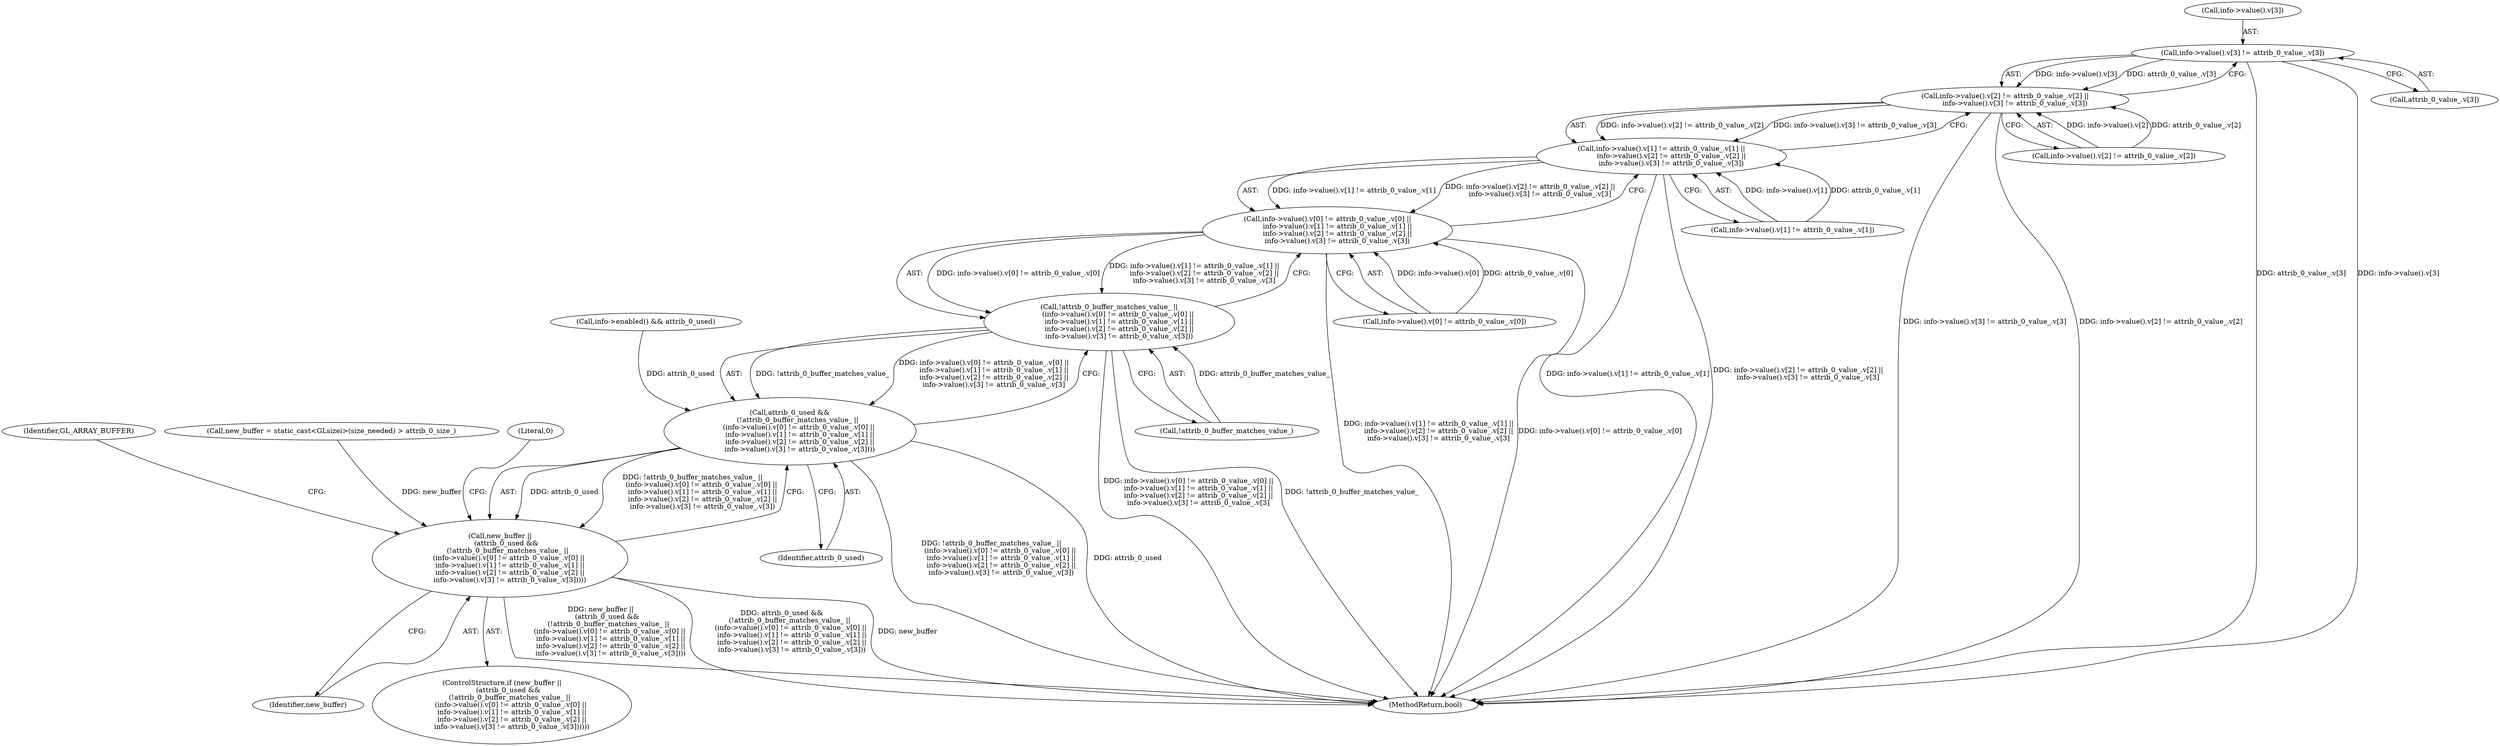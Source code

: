digraph "0_Chrome_3aad1a37affb1ab70d1897f2b03eb8c077264984_1@array" {
"1000253" [label="(Call,info->value().v[3] != attrib_0_value_.v[3])"];
"1000241" [label="(Call,info->value().v[2] != attrib_0_value_.v[2] ||\n         info->value().v[3] != attrib_0_value_.v[3])"];
"1000229" [label="(Call,info->value().v[1] != attrib_0_value_.v[1] ||\n         info->value().v[2] != attrib_0_value_.v[2] ||\n         info->value().v[3] != attrib_0_value_.v[3])"];
"1000217" [label="(Call,info->value().v[0] != attrib_0_value_.v[0] ||\n         info->value().v[1] != attrib_0_value_.v[1] ||\n         info->value().v[2] != attrib_0_value_.v[2] ||\n         info->value().v[3] != attrib_0_value_.v[3])"];
"1000214" [label="(Call,!attrib_0_buffer_matches_value_ ||\n        (info->value().v[0] != attrib_0_value_.v[0] ||\n         info->value().v[1] != attrib_0_value_.v[1] ||\n         info->value().v[2] != attrib_0_value_.v[2] ||\n         info->value().v[3] != attrib_0_value_.v[3]))"];
"1000212" [label="(Call,attrib_0_used &&\n       (!attrib_0_buffer_matches_value_ ||\n        (info->value().v[0] != attrib_0_value_.v[0] ||\n         info->value().v[1] != attrib_0_value_.v[1] ||\n         info->value().v[2] != attrib_0_value_.v[2] ||\n         info->value().v[3] != attrib_0_value_.v[3])))"];
"1000210" [label="(Call,new_buffer ||\n      (attrib_0_used &&\n       (!attrib_0_buffer_matches_value_ ||\n        (info->value().v[0] != attrib_0_value_.v[0] ||\n         info->value().v[1] != attrib_0_value_.v[1] ||\n         info->value().v[2] != attrib_0_value_.v[2] ||\n         info->value().v[3] != attrib_0_value_.v[3]))))"];
"1000267" [label="(Identifier,GL_ARRAY_BUFFER)"];
"1000218" [label="(Call,info->value().v[0] != attrib_0_value_.v[0])"];
"1000210" [label="(Call,new_buffer ||\n      (attrib_0_used &&\n       (!attrib_0_buffer_matches_value_ ||\n        (info->value().v[0] != attrib_0_value_.v[0] ||\n         info->value().v[1] != attrib_0_value_.v[1] ||\n         info->value().v[2] != attrib_0_value_.v[2] ||\n         info->value().v[3] != attrib_0_value_.v[3]))))"];
"1000130" [label="(Call,info->enabled() && attrib_0_used)"];
"1000213" [label="(Identifier,attrib_0_used)"];
"1000305" [label="(MethodReturn,bool)"];
"1000215" [label="(Call,!attrib_0_buffer_matches_value_)"];
"1000229" [label="(Call,info->value().v[1] != attrib_0_value_.v[1] ||\n         info->value().v[2] != attrib_0_value_.v[2] ||\n         info->value().v[3] != attrib_0_value_.v[3])"];
"1000242" [label="(Call,info->value().v[2] != attrib_0_value_.v[2])"];
"1000241" [label="(Call,info->value().v[2] != attrib_0_value_.v[2] ||\n         info->value().v[3] != attrib_0_value_.v[3])"];
"1000179" [label="(Call,new_buffer = static_cast<GLsizei>(size_needed) > attrib_0_size_)"];
"1000288" [label="(Literal,0)"];
"1000230" [label="(Call,info->value().v[1] != attrib_0_value_.v[1])"];
"1000212" [label="(Call,attrib_0_used &&\n       (!attrib_0_buffer_matches_value_ ||\n        (info->value().v[0] != attrib_0_value_.v[0] ||\n         info->value().v[1] != attrib_0_value_.v[1] ||\n         info->value().v[2] != attrib_0_value_.v[2] ||\n         info->value().v[3] != attrib_0_value_.v[3])))"];
"1000254" [label="(Call,info->value().v[3])"];
"1000253" [label="(Call,info->value().v[3] != attrib_0_value_.v[3])"];
"1000217" [label="(Call,info->value().v[0] != attrib_0_value_.v[0] ||\n         info->value().v[1] != attrib_0_value_.v[1] ||\n         info->value().v[2] != attrib_0_value_.v[2] ||\n         info->value().v[3] != attrib_0_value_.v[3])"];
"1000211" [label="(Identifier,new_buffer)"];
"1000209" [label="(ControlStructure,if (new_buffer ||\n      (attrib_0_used &&\n       (!attrib_0_buffer_matches_value_ ||\n        (info->value().v[0] != attrib_0_value_.v[0] ||\n         info->value().v[1] != attrib_0_value_.v[1] ||\n         info->value().v[2] != attrib_0_value_.v[2] ||\n         info->value().v[3] != attrib_0_value_.v[3])))))"];
"1000259" [label="(Call,attrib_0_value_.v[3])"];
"1000214" [label="(Call,!attrib_0_buffer_matches_value_ ||\n        (info->value().v[0] != attrib_0_value_.v[0] ||\n         info->value().v[1] != attrib_0_value_.v[1] ||\n         info->value().v[2] != attrib_0_value_.v[2] ||\n         info->value().v[3] != attrib_0_value_.v[3]))"];
"1000253" -> "1000241"  [label="AST: "];
"1000253" -> "1000259"  [label="CFG: "];
"1000254" -> "1000253"  [label="AST: "];
"1000259" -> "1000253"  [label="AST: "];
"1000241" -> "1000253"  [label="CFG: "];
"1000253" -> "1000305"  [label="DDG: attrib_0_value_.v[3]"];
"1000253" -> "1000305"  [label="DDG: info->value().v[3]"];
"1000253" -> "1000241"  [label="DDG: info->value().v[3]"];
"1000253" -> "1000241"  [label="DDG: attrib_0_value_.v[3]"];
"1000241" -> "1000229"  [label="AST: "];
"1000241" -> "1000242"  [label="CFG: "];
"1000242" -> "1000241"  [label="AST: "];
"1000229" -> "1000241"  [label="CFG: "];
"1000241" -> "1000305"  [label="DDG: info->value().v[3] != attrib_0_value_.v[3]"];
"1000241" -> "1000305"  [label="DDG: info->value().v[2] != attrib_0_value_.v[2]"];
"1000241" -> "1000229"  [label="DDG: info->value().v[2] != attrib_0_value_.v[2]"];
"1000241" -> "1000229"  [label="DDG: info->value().v[3] != attrib_0_value_.v[3]"];
"1000242" -> "1000241"  [label="DDG: info->value().v[2]"];
"1000242" -> "1000241"  [label="DDG: attrib_0_value_.v[2]"];
"1000229" -> "1000217"  [label="AST: "];
"1000229" -> "1000230"  [label="CFG: "];
"1000230" -> "1000229"  [label="AST: "];
"1000217" -> "1000229"  [label="CFG: "];
"1000229" -> "1000305"  [label="DDG: info->value().v[1] != attrib_0_value_.v[1]"];
"1000229" -> "1000305"  [label="DDG: info->value().v[2] != attrib_0_value_.v[2] ||\n         info->value().v[3] != attrib_0_value_.v[3]"];
"1000229" -> "1000217"  [label="DDG: info->value().v[1] != attrib_0_value_.v[1]"];
"1000229" -> "1000217"  [label="DDG: info->value().v[2] != attrib_0_value_.v[2] ||\n         info->value().v[3] != attrib_0_value_.v[3]"];
"1000230" -> "1000229"  [label="DDG: info->value().v[1]"];
"1000230" -> "1000229"  [label="DDG: attrib_0_value_.v[1]"];
"1000217" -> "1000214"  [label="AST: "];
"1000217" -> "1000218"  [label="CFG: "];
"1000218" -> "1000217"  [label="AST: "];
"1000214" -> "1000217"  [label="CFG: "];
"1000217" -> "1000305"  [label="DDG: info->value().v[1] != attrib_0_value_.v[1] ||\n         info->value().v[2] != attrib_0_value_.v[2] ||\n         info->value().v[3] != attrib_0_value_.v[3]"];
"1000217" -> "1000305"  [label="DDG: info->value().v[0] != attrib_0_value_.v[0]"];
"1000217" -> "1000214"  [label="DDG: info->value().v[0] != attrib_0_value_.v[0]"];
"1000217" -> "1000214"  [label="DDG: info->value().v[1] != attrib_0_value_.v[1] ||\n         info->value().v[2] != attrib_0_value_.v[2] ||\n         info->value().v[3] != attrib_0_value_.v[3]"];
"1000218" -> "1000217"  [label="DDG: info->value().v[0]"];
"1000218" -> "1000217"  [label="DDG: attrib_0_value_.v[0]"];
"1000214" -> "1000212"  [label="AST: "];
"1000214" -> "1000215"  [label="CFG: "];
"1000215" -> "1000214"  [label="AST: "];
"1000212" -> "1000214"  [label="CFG: "];
"1000214" -> "1000305"  [label="DDG: info->value().v[0] != attrib_0_value_.v[0] ||\n         info->value().v[1] != attrib_0_value_.v[1] ||\n         info->value().v[2] != attrib_0_value_.v[2] ||\n         info->value().v[3] != attrib_0_value_.v[3]"];
"1000214" -> "1000305"  [label="DDG: !attrib_0_buffer_matches_value_"];
"1000214" -> "1000212"  [label="DDG: !attrib_0_buffer_matches_value_"];
"1000214" -> "1000212"  [label="DDG: info->value().v[0] != attrib_0_value_.v[0] ||\n         info->value().v[1] != attrib_0_value_.v[1] ||\n         info->value().v[2] != attrib_0_value_.v[2] ||\n         info->value().v[3] != attrib_0_value_.v[3]"];
"1000215" -> "1000214"  [label="DDG: attrib_0_buffer_matches_value_"];
"1000212" -> "1000210"  [label="AST: "];
"1000212" -> "1000213"  [label="CFG: "];
"1000213" -> "1000212"  [label="AST: "];
"1000210" -> "1000212"  [label="CFG: "];
"1000212" -> "1000305"  [label="DDG: !attrib_0_buffer_matches_value_ ||\n        (info->value().v[0] != attrib_0_value_.v[0] ||\n         info->value().v[1] != attrib_0_value_.v[1] ||\n         info->value().v[2] != attrib_0_value_.v[2] ||\n         info->value().v[3] != attrib_0_value_.v[3])"];
"1000212" -> "1000305"  [label="DDG: attrib_0_used"];
"1000212" -> "1000210"  [label="DDG: attrib_0_used"];
"1000212" -> "1000210"  [label="DDG: !attrib_0_buffer_matches_value_ ||\n        (info->value().v[0] != attrib_0_value_.v[0] ||\n         info->value().v[1] != attrib_0_value_.v[1] ||\n         info->value().v[2] != attrib_0_value_.v[2] ||\n         info->value().v[3] != attrib_0_value_.v[3])"];
"1000130" -> "1000212"  [label="DDG: attrib_0_used"];
"1000210" -> "1000209"  [label="AST: "];
"1000210" -> "1000211"  [label="CFG: "];
"1000211" -> "1000210"  [label="AST: "];
"1000267" -> "1000210"  [label="CFG: "];
"1000288" -> "1000210"  [label="CFG: "];
"1000210" -> "1000305"  [label="DDG: new_buffer ||\n      (attrib_0_used &&\n       (!attrib_0_buffer_matches_value_ ||\n        (info->value().v[0] != attrib_0_value_.v[0] ||\n         info->value().v[1] != attrib_0_value_.v[1] ||\n         info->value().v[2] != attrib_0_value_.v[2] ||\n         info->value().v[3] != attrib_0_value_.v[3])))"];
"1000210" -> "1000305"  [label="DDG: attrib_0_used &&\n       (!attrib_0_buffer_matches_value_ ||\n        (info->value().v[0] != attrib_0_value_.v[0] ||\n         info->value().v[1] != attrib_0_value_.v[1] ||\n         info->value().v[2] != attrib_0_value_.v[2] ||\n         info->value().v[3] != attrib_0_value_.v[3]))"];
"1000210" -> "1000305"  [label="DDG: new_buffer"];
"1000179" -> "1000210"  [label="DDG: new_buffer"];
}
